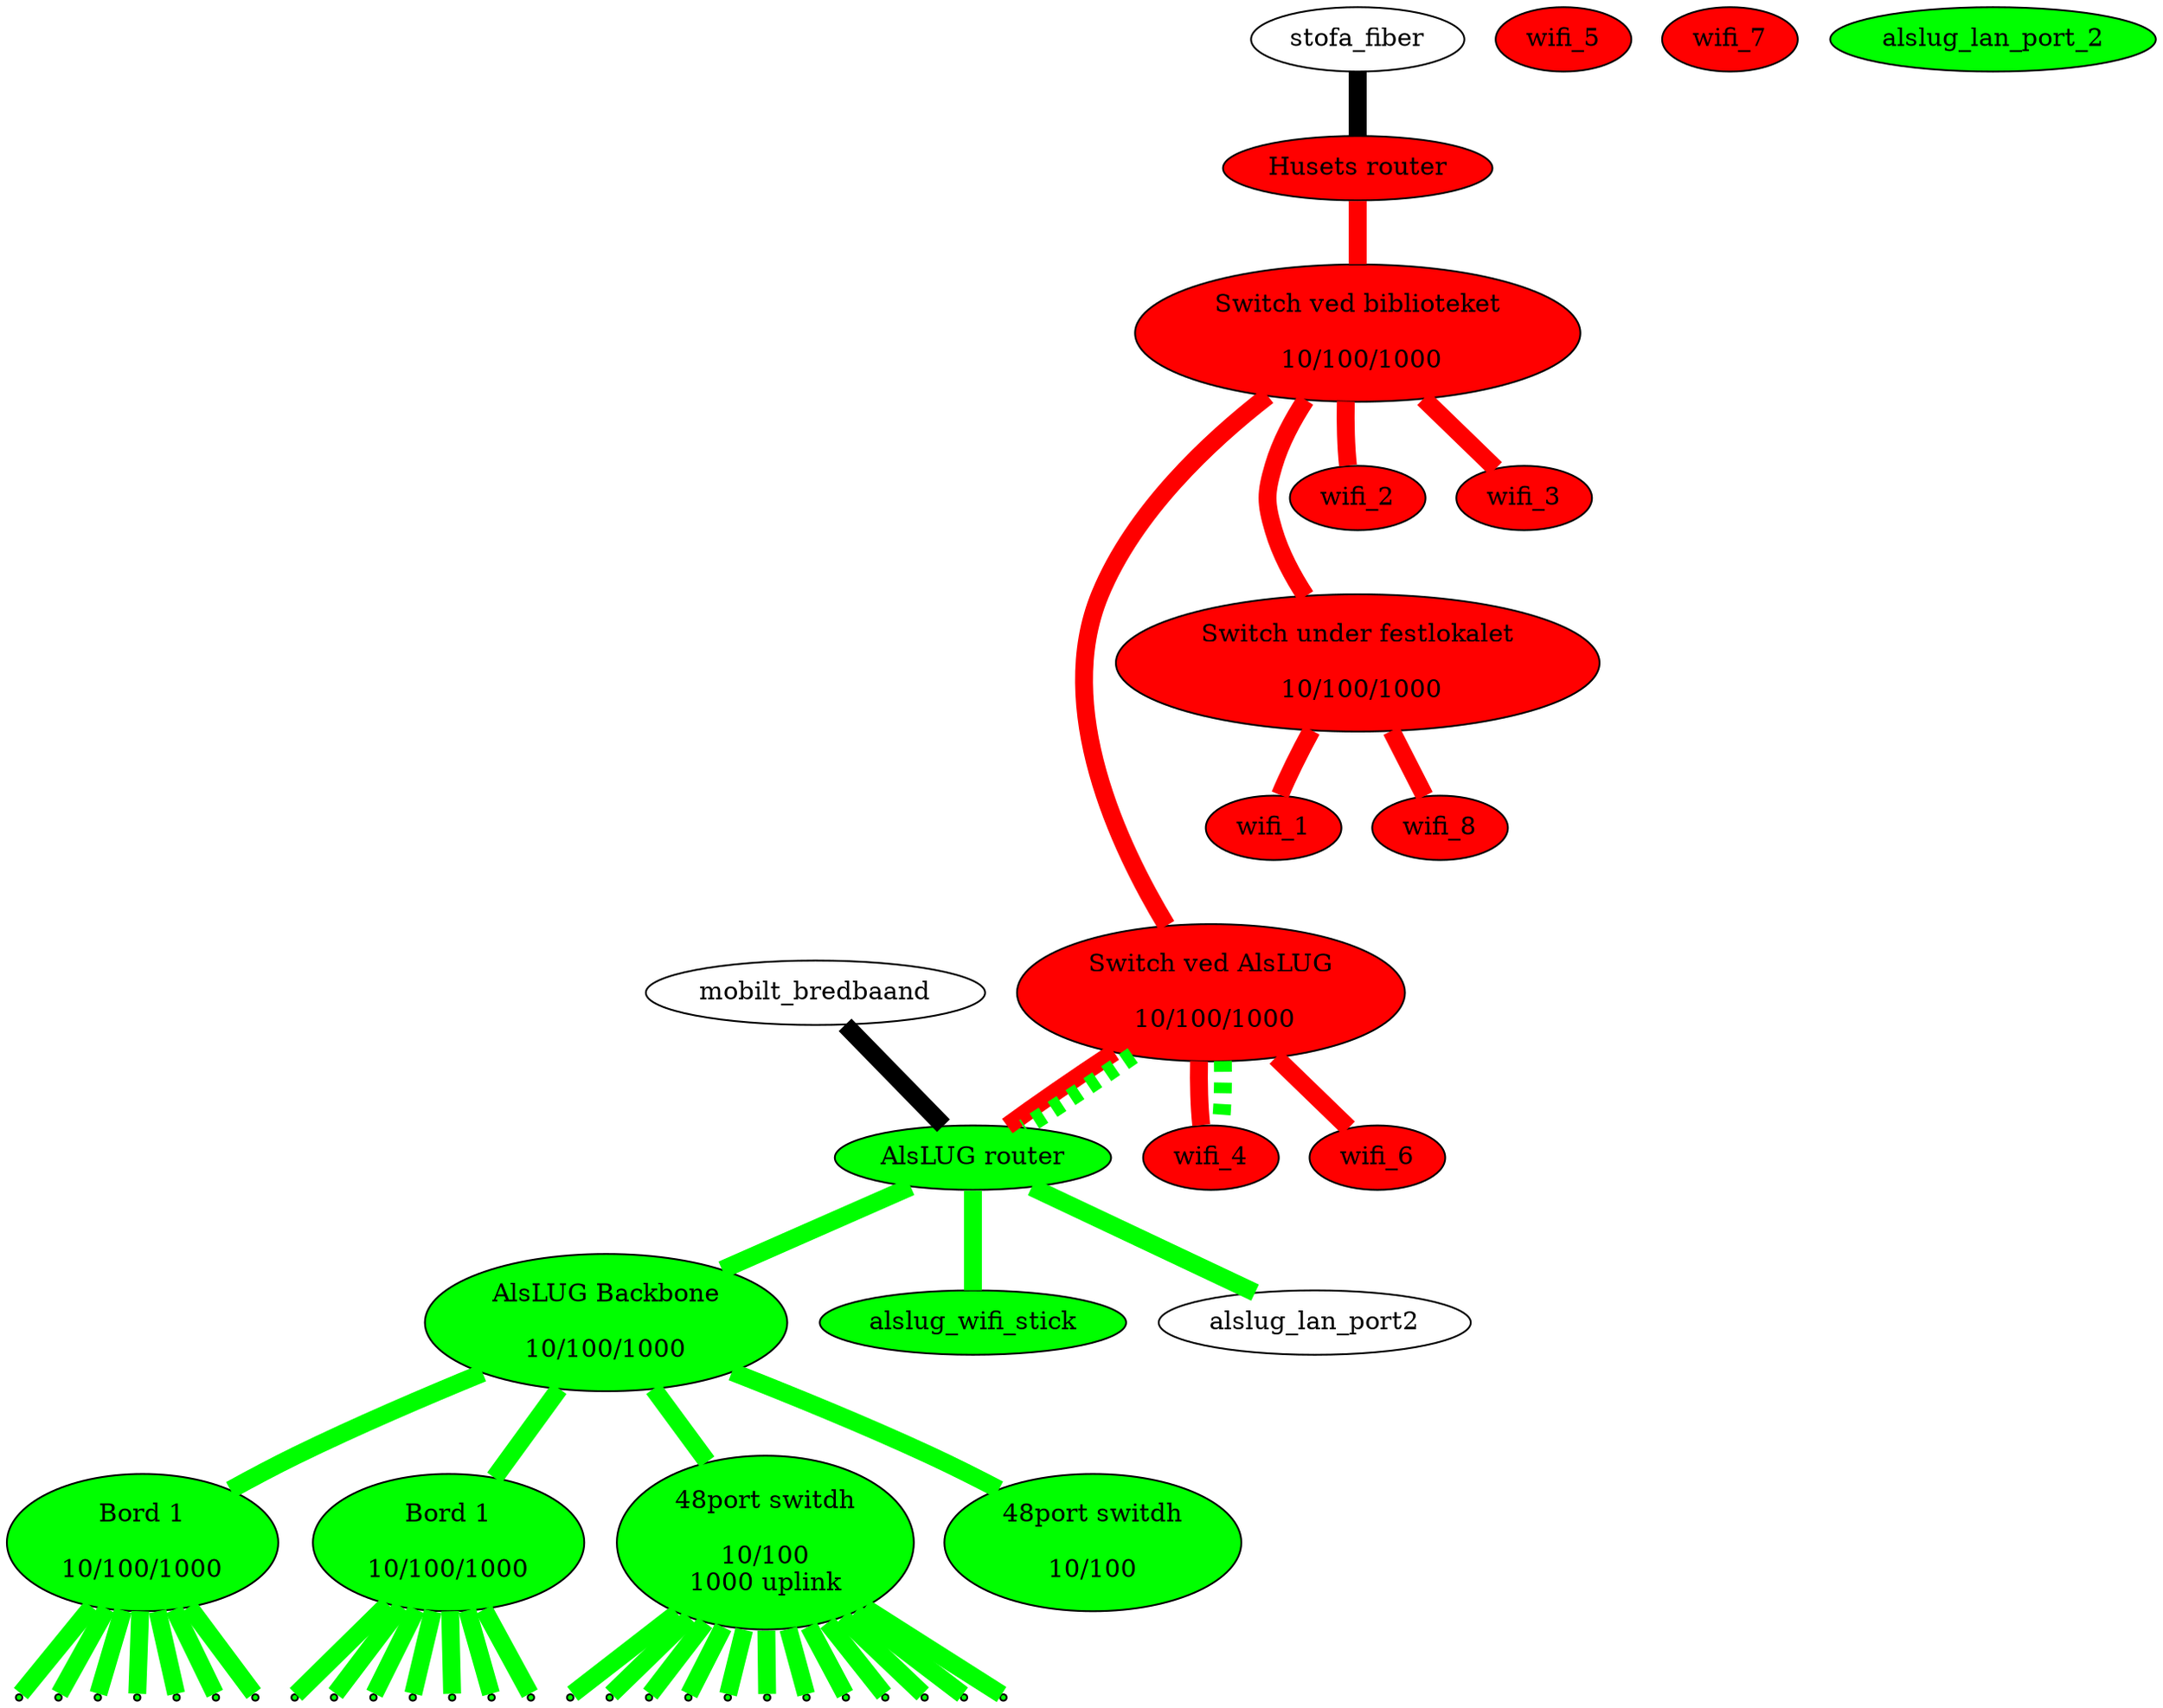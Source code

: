 digraph xxx {
#  link_12a [ shape=point ];
#  link_12b [ shape=point ];
#  link_12c [ shape=point ];
  edge [ dir=none penwidth=10 ];

  node [ style=filled fillcolor=red ];
  husets_router [ label="Husets router" ];
  husets_switch_1 [ label="Switch ved biblioteket\n\n 10/100/1000" ];
  husets_switch_2 [ label="Switch ved AlsLUG\n\n 10/100/1000" ];
  festlokale_switch [ label="Switch under festlokalet\n\n 10/100/1000" ];
  wifi_1 wifi_2 wifi_3 wifi_4 wifi_5 wifi_6 wifi_7 wifi_8;
  
  node [ style=filled fillcolor=green ];
  alslug_router [ label="AlsLUG router" ];
  alslug_backbone_switch [ label="AlsLUG Backbone\n\n10/100/1000"];
  bord_1 [ label="Bord 1\n\n10/100/1000"];
  bord_2 [ label="Bord 1\n\n10/100/1000"];
  switch_48p [ label="48port switdh\n\n10/100\n1000 uplink"];
  switch_48p_poe [ label="48port switdh\n\n10/100"];
  alslug_wifi_stick alslug_lan_port_2;
  
  node [ style=normal ];
  // Internet forbindelser
  stofa_fiber      -> husets_router [ fillcolor=black style=filled ];
  mobilt_bredbaand -> alslug_router [ fillcolor=black style=filled ];
  
  // Husets forbindelser
  edge  [ color=red style=solid ];
  husets_router -> husets_switch_1 -> { wifi_2 wifi_3 };
  husets_switch_1 -> husets_switch_2 -> { wifi_4 wifi_6 alslug_router};
  husets_switch_1 -> festlokale_switch -> { wifi_1 wifi_8 };

  // VLAN forbindelser over bakkensbros netværk
  edge  [ color=green style=dashed ];
  husets_switch_2 -> { alslug_router wifi_4 };
  
  // Interne forbindelser
  edge [ color=green style=solid ];
  alslug_router -> { alslug_wifi_stick alslug_backbone_switch alslug_lan_port2 };
  alslug_backbone_switch -> { bord_1 bord_2 switch_48p switch_48p_poe }
  
  node [ shape=point ];
  bord_1 -> {
                  bord_1_1 bord_1_2 bord_1_3 bord_1_4
                  bord_1_5 bord_1_6 bord_1_7
                }
  bord_2 -> {
                  bord_2_1 bord_2_2 bord_2_3 bord_2_4
                  bord_2_5 bord_2_6 bord_2_7
                }
  switch_48p -> {
                  switch_48p_1 switch_48p_2 switch_48p_3 switch_48p_4
                  switch_48p_5 switch_48p_6 switch_48p_7 switch_48p_8
                  switch_48p_9 switch_48p_10 switch_48p_11 switch_48p_12
                }
  
  edge [ color=invis ];
  husets_switch_1 -> wifi_2 -> festlokale_switch -> wifi_1 -> husets_switch_2;
}
